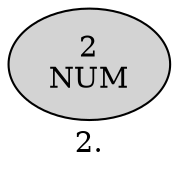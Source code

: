digraph SENTENCE_1919 {
	graph [label=2.]
	node [style=filled]
		0 [label="2
NUM" color="" fillcolor=lightgray penwidth=1 shape=ellipse]
}